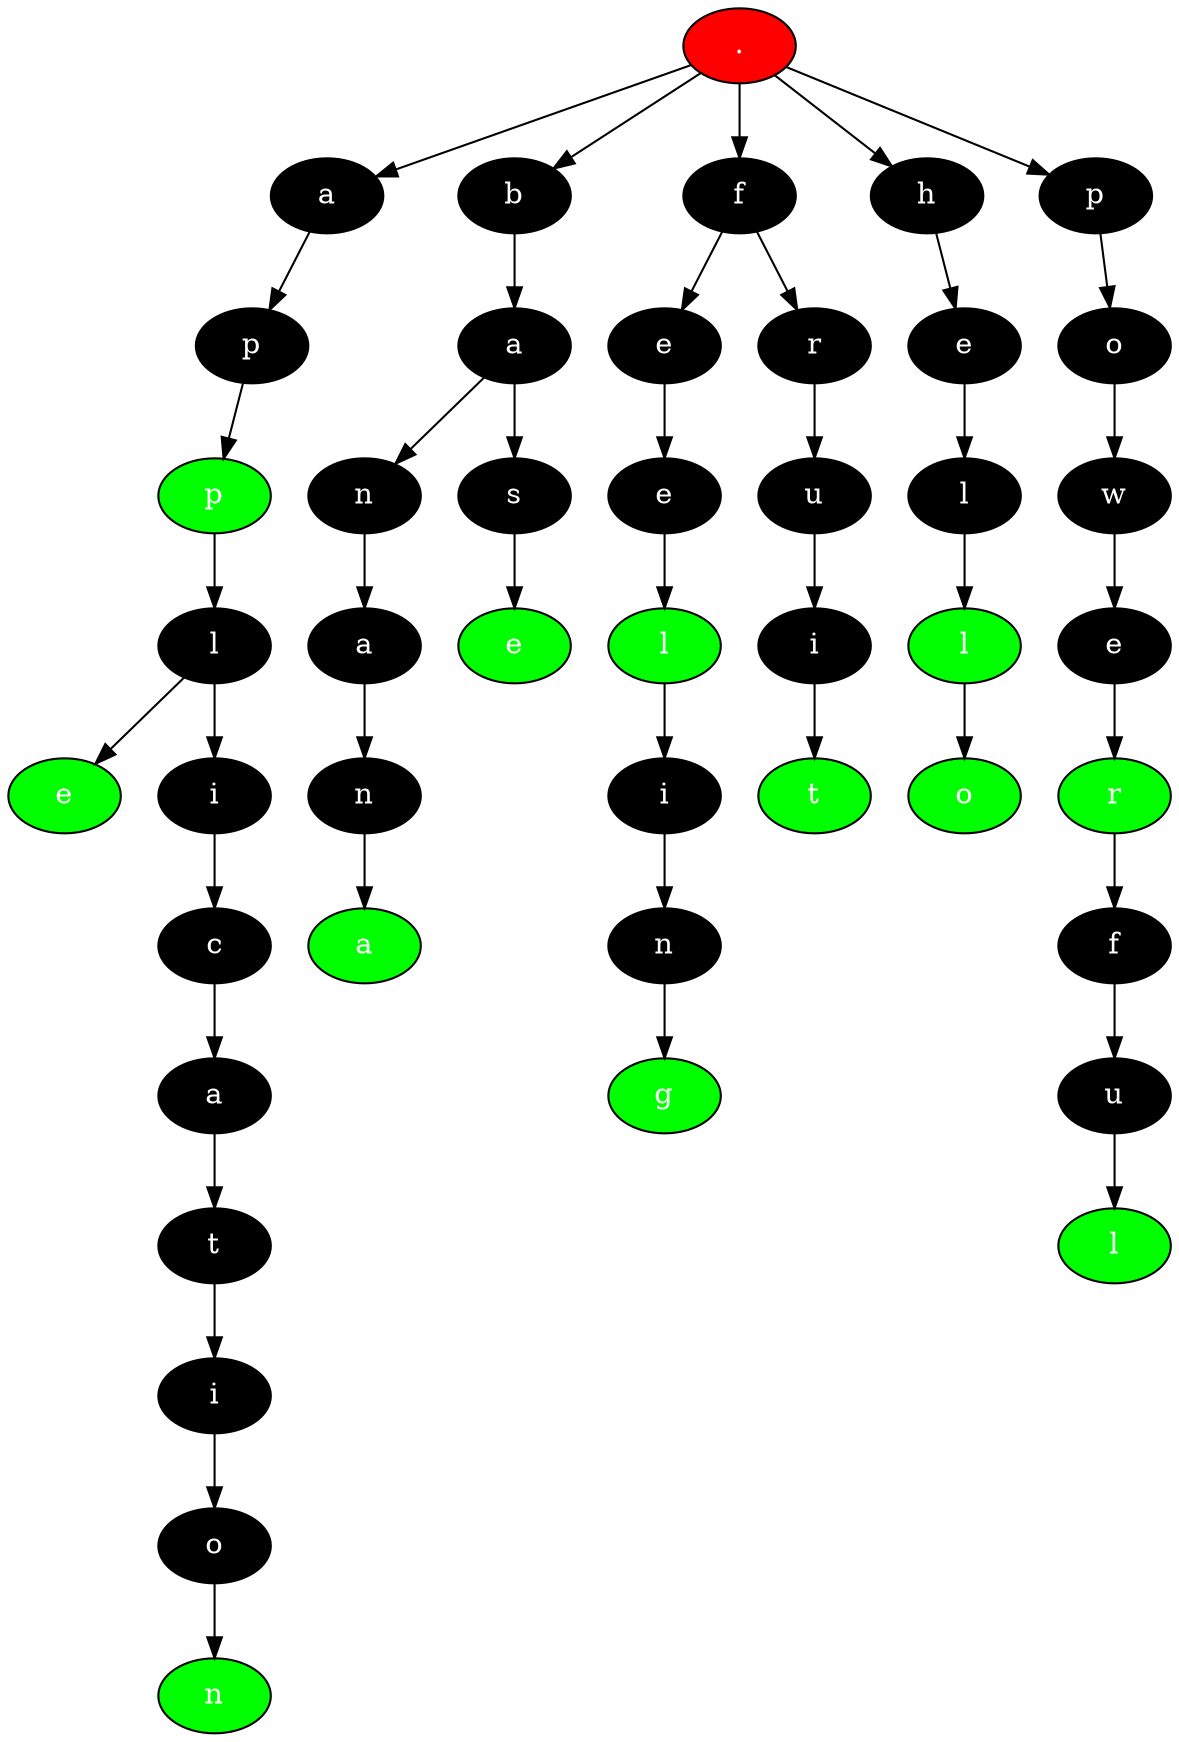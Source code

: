 digraph {
  "0x55a2dc9b22c0" [label=".";fillcolor=red;style=filled;fontcolor=white]
  "0x55a2dc9b4050" [label="a";fillcolor=black;style=filled;fontcolor=white]
  "0x55a2dc9b22c0" -> "0x55a2dc9b4050"
  "0x55a2dc9b4220" [label="p";fillcolor=black;style=filled;fontcolor=white]
  "0x55a2dc9b4050" -> "0x55a2dc9b4220"
  "0x55a2dc9b43f0" [label="p";fillcolor=green;style=filled;fontcolor=white]
  "0x55a2dc9b4220" -> "0x55a2dc9b43f0"
  "0x55a2dc9b45c0" [label="l";fillcolor=black;style=filled;fontcolor=white]
  "0x55a2dc9b43f0" -> "0x55a2dc9b45c0"
  "0x55a2dc9b4790" [label="e";fillcolor=green;style=filled;fontcolor=white]
  "0x55a2dc9b45c0" -> "0x55a2dc9b4790"
  "0x55a2dc9b4960" [label="i";fillcolor=black;style=filled;fontcolor=white]
  "0x55a2dc9b45c0" -> "0x55a2dc9b4960"
  "0x55a2dc9b4b30" [label="c";fillcolor=black;style=filled;fontcolor=white]
  "0x55a2dc9b4960" -> "0x55a2dc9b4b30"
  "0x55a2dc9b4d00" [label="a";fillcolor=black;style=filled;fontcolor=white]
  "0x55a2dc9b4b30" -> "0x55a2dc9b4d00"
  "0x55a2dc9b4ed0" [label="t";fillcolor=black;style=filled;fontcolor=white]
  "0x55a2dc9b4d00" -> "0x55a2dc9b4ed0"
  "0x55a2dc9b50a0" [label="i";fillcolor=black;style=filled;fontcolor=white]
  "0x55a2dc9b4ed0" -> "0x55a2dc9b50a0"
  "0x55a2dc9b5270" [label="o";fillcolor=black;style=filled;fontcolor=white]
  "0x55a2dc9b50a0" -> "0x55a2dc9b5270"
  "0x55a2dc9b5440" [label="n";fillcolor=green;style=filled;fontcolor=white]
  "0x55a2dc9b5270" -> "0x55a2dc9b5440"
  "0x55a2dc9b5610" [label="b";fillcolor=black;style=filled;fontcolor=white]
  "0x55a2dc9b22c0" -> "0x55a2dc9b5610"
  "0x55a2dc9b57e0" [label="a";fillcolor=black;style=filled;fontcolor=white]
  "0x55a2dc9b5610" -> "0x55a2dc9b57e0"
  "0x55a2dc9b59b0" [label="n";fillcolor=black;style=filled;fontcolor=white]
  "0x55a2dc9b57e0" -> "0x55a2dc9b59b0"
  "0x55a2dc9b5b80" [label="a";fillcolor=black;style=filled;fontcolor=white]
  "0x55a2dc9b59b0" -> "0x55a2dc9b5b80"
  "0x55a2dc9b5d50" [label="n";fillcolor=black;style=filled;fontcolor=white]
  "0x55a2dc9b5b80" -> "0x55a2dc9b5d50"
  "0x55a2dc9b5f20" [label="a";fillcolor=green;style=filled;fontcolor=white]
  "0x55a2dc9b5d50" -> "0x55a2dc9b5f20"
  "0x55a2dc9b60f0" [label="s";fillcolor=black;style=filled;fontcolor=white]
  "0x55a2dc9b57e0" -> "0x55a2dc9b60f0"
  "0x55a2dc9b62c0" [label="e";fillcolor=green;style=filled;fontcolor=white]
  "0x55a2dc9b60f0" -> "0x55a2dc9b62c0"
  "0x55a2dc9b7310" [label="f";fillcolor=black;style=filled;fontcolor=white]
  "0x55a2dc9b22c0" -> "0x55a2dc9b7310"
  "0x55a2dc9b74e0" [label="e";fillcolor=black;style=filled;fontcolor=white]
  "0x55a2dc9b7310" -> "0x55a2dc9b74e0"
  "0x55a2dc9b76b0" [label="e";fillcolor=black;style=filled;fontcolor=white]
  "0x55a2dc9b74e0" -> "0x55a2dc9b76b0"
  "0x55a2dc9b7880" [label="l";fillcolor=green;style=filled;fontcolor=white]
  "0x55a2dc9b76b0" -> "0x55a2dc9b7880"
  "0x55a2dc9b8360" [label="i";fillcolor=black;style=filled;fontcolor=white]
  "0x55a2dc9b7880" -> "0x55a2dc9b8360"
  "0x55a2dc9b8530" [label="n";fillcolor=black;style=filled;fontcolor=white]
  "0x55a2dc9b8360" -> "0x55a2dc9b8530"
  "0x55a2dc9b8700" [label="g";fillcolor=green;style=filled;fontcolor=white]
  "0x55a2dc9b8530" -> "0x55a2dc9b8700"
  "0x55a2dc9b88d0" [label="r";fillcolor=black;style=filled;fontcolor=white]
  "0x55a2dc9b7310" -> "0x55a2dc9b88d0"
  "0x55a2dc9b8aa0" [label="u";fillcolor=black;style=filled;fontcolor=white]
  "0x55a2dc9b88d0" -> "0x55a2dc9b8aa0"
  "0x55a2dc9b8c70" [label="i";fillcolor=black;style=filled;fontcolor=white]
  "0x55a2dc9b8aa0" -> "0x55a2dc9b8c70"
  "0x55a2dc9b8e40" [label="t";fillcolor=green;style=filled;fontcolor=white]
  "0x55a2dc9b8c70" -> "0x55a2dc9b8e40"
  "0x55a2dc9b7a50" [label="h";fillcolor=black;style=filled;fontcolor=white]
  "0x55a2dc9b22c0" -> "0x55a2dc9b7a50"
  "0x55a2dc9b7c20" [label="e";fillcolor=black;style=filled;fontcolor=white]
  "0x55a2dc9b7a50" -> "0x55a2dc9b7c20"
  "0x55a2dc9b7df0" [label="l";fillcolor=black;style=filled;fontcolor=white]
  "0x55a2dc9b7c20" -> "0x55a2dc9b7df0"
  "0x55a2dc9b7fc0" [label="l";fillcolor=green;style=filled;fontcolor=white]
  "0x55a2dc9b7df0" -> "0x55a2dc9b7fc0"
  "0x55a2dc9b8190" [label="o";fillcolor=green;style=filled;fontcolor=white]
  "0x55a2dc9b7fc0" -> "0x55a2dc9b8190"
  "0x55a2dc9b6490" [label="p";fillcolor=black;style=filled;fontcolor=white]
  "0x55a2dc9b22c0" -> "0x55a2dc9b6490"
  "0x55a2dc9b6660" [label="o";fillcolor=black;style=filled;fontcolor=white]
  "0x55a2dc9b6490" -> "0x55a2dc9b6660"
  "0x55a2dc9b6830" [label="w";fillcolor=black;style=filled;fontcolor=white]
  "0x55a2dc9b6660" -> "0x55a2dc9b6830"
  "0x55a2dc9b6a00" [label="e";fillcolor=black;style=filled;fontcolor=white]
  "0x55a2dc9b6830" -> "0x55a2dc9b6a00"
  "0x55a2dc9b6bd0" [label="r";fillcolor=green;style=filled;fontcolor=white]
  "0x55a2dc9b6a00" -> "0x55a2dc9b6bd0"
  "0x55a2dc9b6da0" [label="f";fillcolor=black;style=filled;fontcolor=white]
  "0x55a2dc9b6bd0" -> "0x55a2dc9b6da0"
  "0x55a2dc9b6f70" [label="u";fillcolor=black;style=filled;fontcolor=white]
  "0x55a2dc9b6da0" -> "0x55a2dc9b6f70"
  "0x55a2dc9b7140" [label="l";fillcolor=green;style=filled;fontcolor=white]
  "0x55a2dc9b6f70" -> "0x55a2dc9b7140"
}
